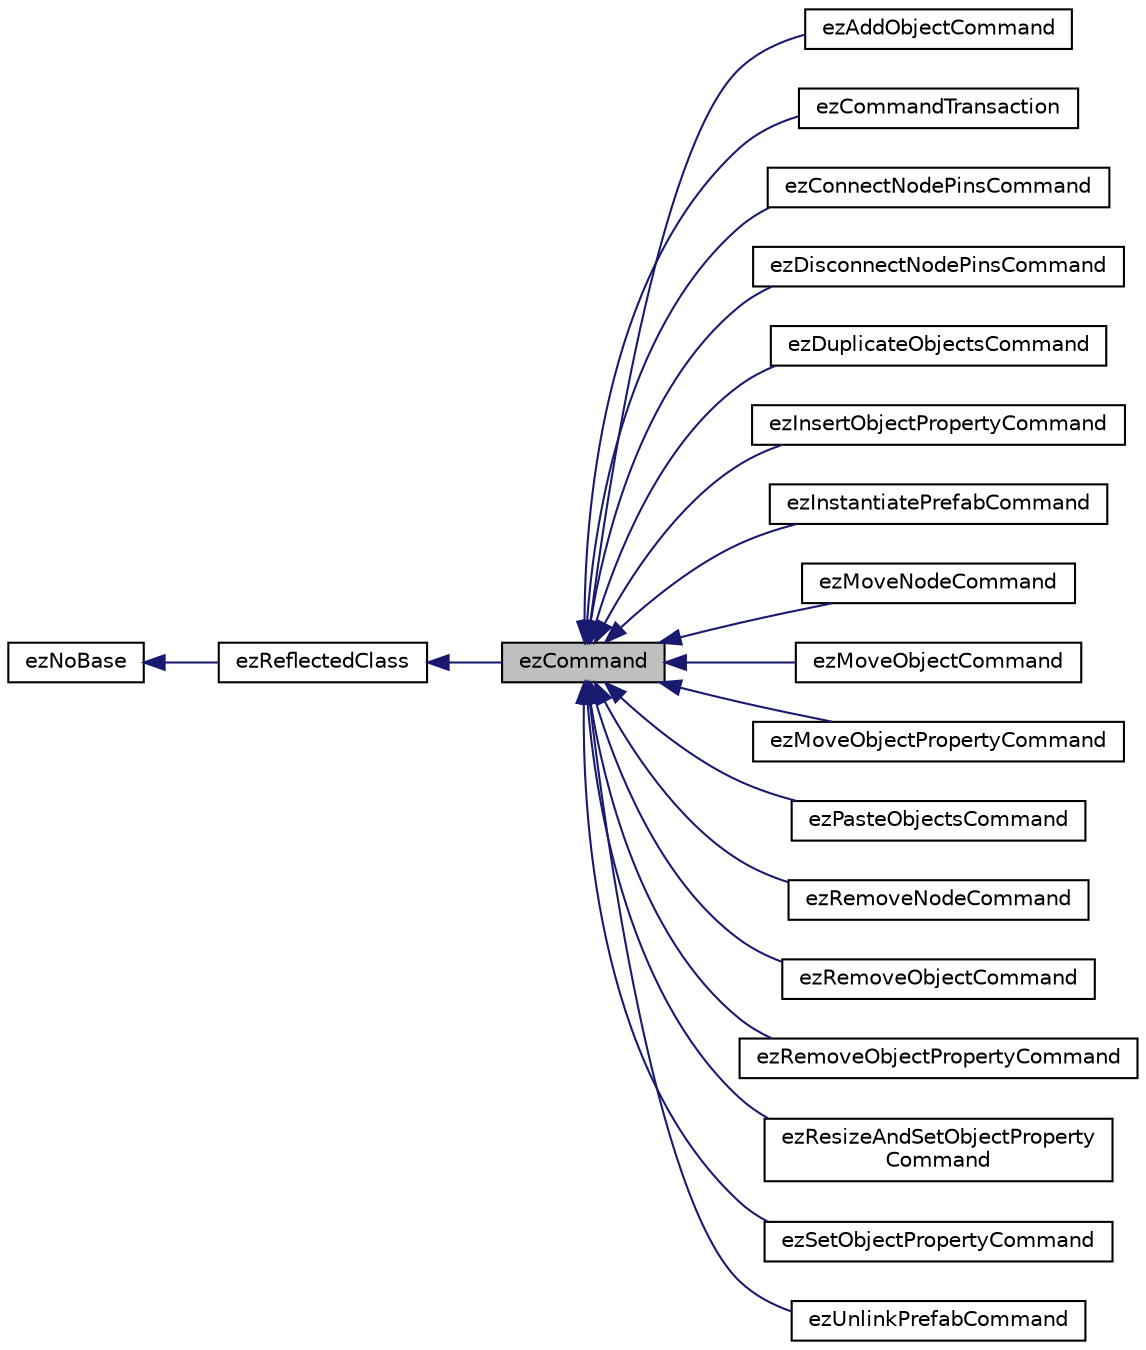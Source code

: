 digraph "ezCommand"
{
 // LATEX_PDF_SIZE
  edge [fontname="Helvetica",fontsize="10",labelfontname="Helvetica",labelfontsize="10"];
  node [fontname="Helvetica",fontsize="10",shape=record];
  rankdir="LR";
  Node1 [label="ezCommand",height=0.2,width=0.4,color="black", fillcolor="grey75", style="filled", fontcolor="black",tooltip="Interface for a command."];
  Node2 -> Node1 [dir="back",color="midnightblue",fontsize="10",style="solid",fontname="Helvetica"];
  Node2 [label="ezReflectedClass",height=0.2,width=0.4,color="black", fillcolor="white", style="filled",URL="$db/d45/classez_reflected_class.htm",tooltip="All classes that should be dynamically reflectable, need to be derived from this base class."];
  Node3 -> Node2 [dir="back",color="midnightblue",fontsize="10",style="solid",fontname="Helvetica"];
  Node3 [label="ezNoBase",height=0.2,width=0.4,color="black", fillcolor="white", style="filled",URL="$d4/d02/classez_no_base.htm",tooltip="Dummy type to pass to templates and macros that expect a base type for a class that has no base."];
  Node1 -> Node4 [dir="back",color="midnightblue",fontsize="10",style="solid",fontname="Helvetica"];
  Node4 [label="ezAddObjectCommand",height=0.2,width=0.4,color="black", fillcolor="white", style="filled",URL="$dc/dab/classez_add_object_command.htm",tooltip=" "];
  Node1 -> Node5 [dir="back",color="midnightblue",fontsize="10",style="solid",fontname="Helvetica"];
  Node5 [label="ezCommandTransaction",height=0.2,width=0.4,color="black", fillcolor="white", style="filled",URL="$db/d63/classez_command_transaction.htm",tooltip=" "];
  Node1 -> Node6 [dir="back",color="midnightblue",fontsize="10",style="solid",fontname="Helvetica"];
  Node6 [label="ezConnectNodePinsCommand",height=0.2,width=0.4,color="black", fillcolor="white", style="filled",URL="$df/dc2/classez_connect_node_pins_command.htm",tooltip=" "];
  Node1 -> Node7 [dir="back",color="midnightblue",fontsize="10",style="solid",fontname="Helvetica"];
  Node7 [label="ezDisconnectNodePinsCommand",height=0.2,width=0.4,color="black", fillcolor="white", style="filled",URL="$d7/da8/classez_disconnect_node_pins_command.htm",tooltip=" "];
  Node1 -> Node8 [dir="back",color="midnightblue",fontsize="10",style="solid",fontname="Helvetica"];
  Node8 [label="ezDuplicateObjectsCommand",height=0.2,width=0.4,color="black", fillcolor="white", style="filled",URL="$d2/d24/classez_duplicate_objects_command.htm",tooltip=" "];
  Node1 -> Node9 [dir="back",color="midnightblue",fontsize="10",style="solid",fontname="Helvetica"];
  Node9 [label="ezInsertObjectPropertyCommand",height=0.2,width=0.4,color="black", fillcolor="white", style="filled",URL="$d8/dbf/classez_insert_object_property_command.htm",tooltip=" "];
  Node1 -> Node10 [dir="back",color="midnightblue",fontsize="10",style="solid",fontname="Helvetica"];
  Node10 [label="ezInstantiatePrefabCommand",height=0.2,width=0.4,color="black", fillcolor="white", style="filled",URL="$d7/dc6/classez_instantiate_prefab_command.htm",tooltip=" "];
  Node1 -> Node11 [dir="back",color="midnightblue",fontsize="10",style="solid",fontname="Helvetica"];
  Node11 [label="ezMoveNodeCommand",height=0.2,width=0.4,color="black", fillcolor="white", style="filled",URL="$dc/d69/classez_move_node_command.htm",tooltip=" "];
  Node1 -> Node12 [dir="back",color="midnightblue",fontsize="10",style="solid",fontname="Helvetica"];
  Node12 [label="ezMoveObjectCommand",height=0.2,width=0.4,color="black", fillcolor="white", style="filled",URL="$d6/d1c/classez_move_object_command.htm",tooltip=" "];
  Node1 -> Node13 [dir="back",color="midnightblue",fontsize="10",style="solid",fontname="Helvetica"];
  Node13 [label="ezMoveObjectPropertyCommand",height=0.2,width=0.4,color="black", fillcolor="white", style="filled",URL="$da/dbb/classez_move_object_property_command.htm",tooltip=" "];
  Node1 -> Node14 [dir="back",color="midnightblue",fontsize="10",style="solid",fontname="Helvetica"];
  Node14 [label="ezPasteObjectsCommand",height=0.2,width=0.4,color="black", fillcolor="white", style="filled",URL="$d9/dbf/classez_paste_objects_command.htm",tooltip=" "];
  Node1 -> Node15 [dir="back",color="midnightblue",fontsize="10",style="solid",fontname="Helvetica"];
  Node15 [label="ezRemoveNodeCommand",height=0.2,width=0.4,color="black", fillcolor="white", style="filled",URL="$de/d77/classez_remove_node_command.htm",tooltip=" "];
  Node1 -> Node16 [dir="back",color="midnightblue",fontsize="10",style="solid",fontname="Helvetica"];
  Node16 [label="ezRemoveObjectCommand",height=0.2,width=0.4,color="black", fillcolor="white", style="filled",URL="$d9/d53/classez_remove_object_command.htm",tooltip=" "];
  Node1 -> Node17 [dir="back",color="midnightblue",fontsize="10",style="solid",fontname="Helvetica"];
  Node17 [label="ezRemoveObjectPropertyCommand",height=0.2,width=0.4,color="black", fillcolor="white", style="filled",URL="$d3/d13/classez_remove_object_property_command.htm",tooltip=" "];
  Node1 -> Node18 [dir="back",color="midnightblue",fontsize="10",style="solid",fontname="Helvetica"];
  Node18 [label="ezResizeAndSetObjectProperty\lCommand",height=0.2,width=0.4,color="black", fillcolor="white", style="filled",URL="$d3/d83/classez_resize_and_set_object_property_command.htm",tooltip=" "];
  Node1 -> Node19 [dir="back",color="midnightblue",fontsize="10",style="solid",fontname="Helvetica"];
  Node19 [label="ezSetObjectPropertyCommand",height=0.2,width=0.4,color="black", fillcolor="white", style="filled",URL="$d5/d3a/classez_set_object_property_command.htm",tooltip=" "];
  Node1 -> Node20 [dir="back",color="midnightblue",fontsize="10",style="solid",fontname="Helvetica"];
  Node20 [label="ezUnlinkPrefabCommand",height=0.2,width=0.4,color="black", fillcolor="white", style="filled",URL="$d8/d29/classez_unlink_prefab_command.htm",tooltip=" "];
}
